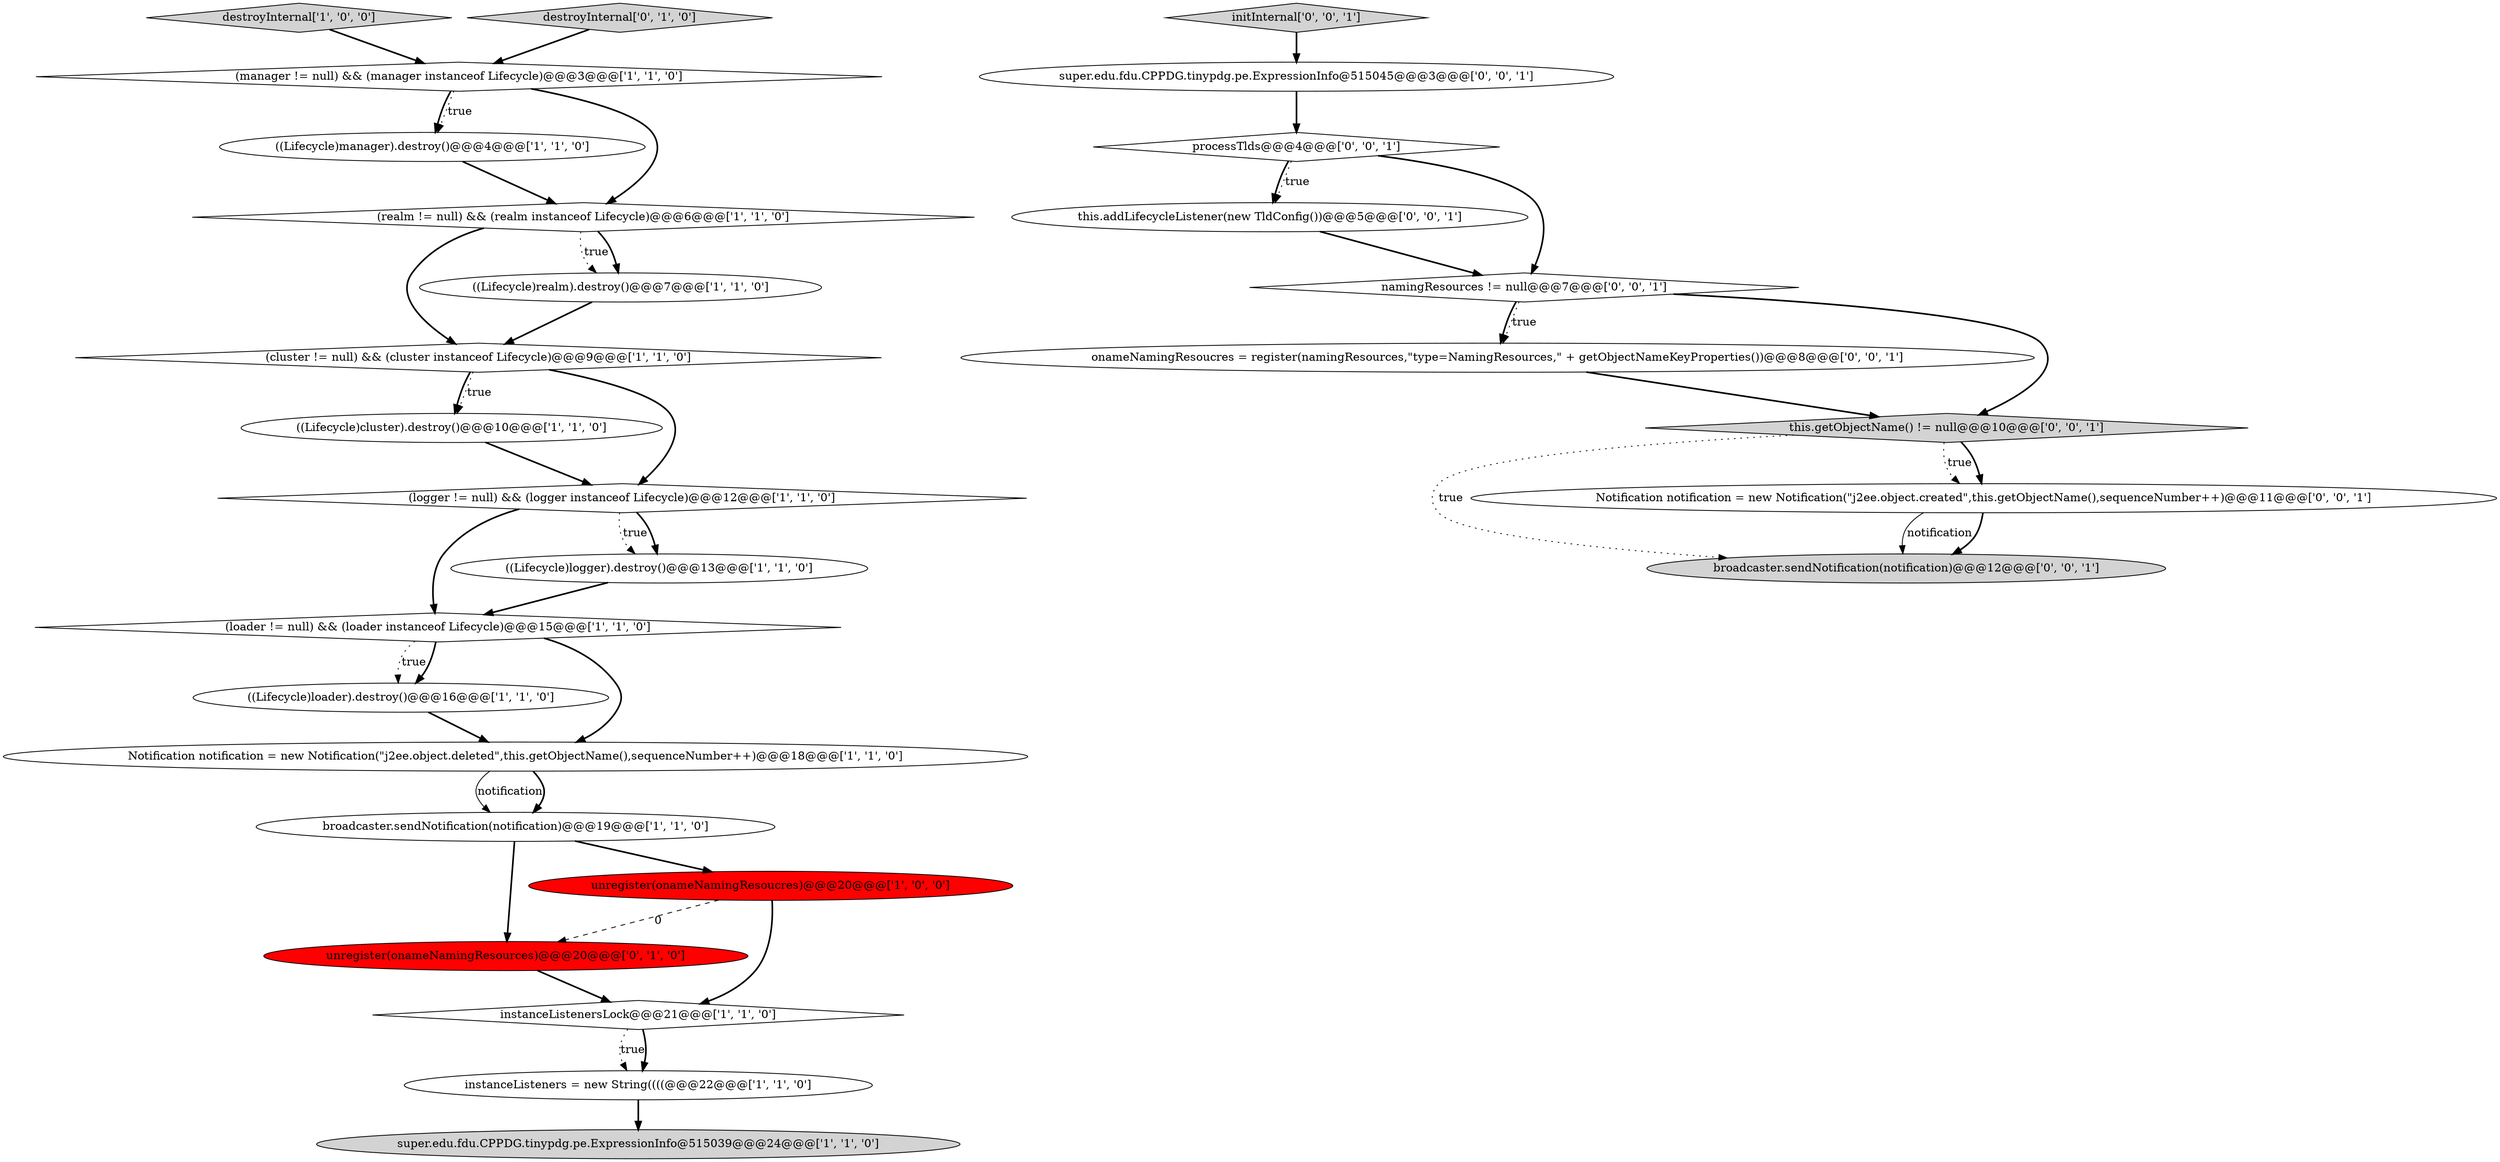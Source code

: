 digraph {
16 [style = filled, label = "(manager != null) && (manager instanceof Lifecycle)@@@3@@@['1', '1', '0']", fillcolor = white, shape = diamond image = "AAA0AAABBB1BBB"];
18 [style = filled, label = "unregister(onameNamingResources)@@@20@@@['0', '1', '0']", fillcolor = red, shape = ellipse image = "AAA1AAABBB2BBB"];
2 [style = filled, label = "super.edu.fdu.CPPDG.tinypdg.pe.ExpressionInfo@515039@@@24@@@['1', '1', '0']", fillcolor = lightgray, shape = ellipse image = "AAA0AAABBB1BBB"];
13 [style = filled, label = "broadcaster.sendNotification(notification)@@@19@@@['1', '1', '0']", fillcolor = white, shape = ellipse image = "AAA0AAABBB1BBB"];
23 [style = filled, label = "initInternal['0', '0', '1']", fillcolor = lightgray, shape = diamond image = "AAA0AAABBB3BBB"];
10 [style = filled, label = "((Lifecycle)loader).destroy()@@@16@@@['1', '1', '0']", fillcolor = white, shape = ellipse image = "AAA0AAABBB1BBB"];
6 [style = filled, label = "(cluster != null) && (cluster instanceof Lifecycle)@@@9@@@['1', '1', '0']", fillcolor = white, shape = diamond image = "AAA0AAABBB1BBB"];
8 [style = filled, label = "Notification notification = new Notification(\"j2ee.object.deleted\",this.getObjectName(),sequenceNumber++)@@@18@@@['1', '1', '0']", fillcolor = white, shape = ellipse image = "AAA0AAABBB1BBB"];
15 [style = filled, label = "((Lifecycle)manager).destroy()@@@4@@@['1', '1', '0']", fillcolor = white, shape = ellipse image = "AAA0AAABBB1BBB"];
20 [style = filled, label = "broadcaster.sendNotification(notification)@@@12@@@['0', '0', '1']", fillcolor = lightgray, shape = ellipse image = "AAA0AAABBB3BBB"];
14 [style = filled, label = "((Lifecycle)cluster).destroy()@@@10@@@['1', '1', '0']", fillcolor = white, shape = ellipse image = "AAA0AAABBB1BBB"];
27 [style = filled, label = "super.edu.fdu.CPPDG.tinypdg.pe.ExpressionInfo@515045@@@3@@@['0', '0', '1']", fillcolor = white, shape = ellipse image = "AAA0AAABBB3BBB"];
7 [style = filled, label = "((Lifecycle)realm).destroy()@@@7@@@['1', '1', '0']", fillcolor = white, shape = ellipse image = "AAA0AAABBB1BBB"];
3 [style = filled, label = "(realm != null) && (realm instanceof Lifecycle)@@@6@@@['1', '1', '0']", fillcolor = white, shape = diamond image = "AAA0AAABBB1BBB"];
4 [style = filled, label = "unregister(onameNamingResoucres)@@@20@@@['1', '0', '0']", fillcolor = red, shape = ellipse image = "AAA1AAABBB1BBB"];
19 [style = filled, label = "this.addLifecycleListener(new TldConfig())@@@5@@@['0', '0', '1']", fillcolor = white, shape = ellipse image = "AAA0AAABBB3BBB"];
26 [style = filled, label = "onameNamingResoucres = register(namingResources,\"type=NamingResources,\" + getObjectNameKeyProperties())@@@8@@@['0', '0', '1']", fillcolor = white, shape = ellipse image = "AAA0AAABBB3BBB"];
5 [style = filled, label = "instanceListenersLock@@@21@@@['1', '1', '0']", fillcolor = white, shape = diamond image = "AAA0AAABBB1BBB"];
0 [style = filled, label = "(loader != null) && (loader instanceof Lifecycle)@@@15@@@['1', '1', '0']", fillcolor = white, shape = diamond image = "AAA0AAABBB1BBB"];
21 [style = filled, label = "this.getObjectName() != null@@@10@@@['0', '0', '1']", fillcolor = lightgray, shape = diamond image = "AAA0AAABBB3BBB"];
22 [style = filled, label = "Notification notification = new Notification(\"j2ee.object.created\",this.getObjectName(),sequenceNumber++)@@@11@@@['0', '0', '1']", fillcolor = white, shape = ellipse image = "AAA0AAABBB3BBB"];
11 [style = filled, label = "destroyInternal['1', '0', '0']", fillcolor = lightgray, shape = diamond image = "AAA0AAABBB1BBB"];
12 [style = filled, label = "((Lifecycle)logger).destroy()@@@13@@@['1', '1', '0']", fillcolor = white, shape = ellipse image = "AAA0AAABBB1BBB"];
24 [style = filled, label = "namingResources != null@@@7@@@['0', '0', '1']", fillcolor = white, shape = diamond image = "AAA0AAABBB3BBB"];
17 [style = filled, label = "destroyInternal['0', '1', '0']", fillcolor = lightgray, shape = diamond image = "AAA0AAABBB2BBB"];
1 [style = filled, label = "instanceListeners = new String((((@@@22@@@['1', '1', '0']", fillcolor = white, shape = ellipse image = "AAA0AAABBB1BBB"];
25 [style = filled, label = "processTlds@@@4@@@['0', '0', '1']", fillcolor = white, shape = diamond image = "AAA0AAABBB3BBB"];
9 [style = filled, label = "(logger != null) && (logger instanceof Lifecycle)@@@12@@@['1', '1', '0']", fillcolor = white, shape = diamond image = "AAA0AAABBB1BBB"];
16->3 [style = bold, label=""];
16->15 [style = bold, label=""];
11->16 [style = bold, label=""];
4->18 [style = dashed, label="0"];
9->12 [style = dotted, label="true"];
3->7 [style = dotted, label="true"];
21->20 [style = dotted, label="true"];
9->0 [style = bold, label=""];
23->27 [style = bold, label=""];
0->10 [style = dotted, label="true"];
5->1 [style = dotted, label="true"];
3->6 [style = bold, label=""];
21->22 [style = dotted, label="true"];
22->20 [style = solid, label="notification"];
15->3 [style = bold, label=""];
12->0 [style = bold, label=""];
19->24 [style = bold, label=""];
26->21 [style = bold, label=""];
6->14 [style = bold, label=""];
5->1 [style = bold, label=""];
25->24 [style = bold, label=""];
24->26 [style = bold, label=""];
6->14 [style = dotted, label="true"];
0->10 [style = bold, label=""];
10->8 [style = bold, label=""];
22->20 [style = bold, label=""];
3->7 [style = bold, label=""];
24->26 [style = dotted, label="true"];
24->21 [style = bold, label=""];
21->22 [style = bold, label=""];
18->5 [style = bold, label=""];
8->13 [style = solid, label="notification"];
7->6 [style = bold, label=""];
0->8 [style = bold, label=""];
25->19 [style = bold, label=""];
14->9 [style = bold, label=""];
1->2 [style = bold, label=""];
9->12 [style = bold, label=""];
13->18 [style = bold, label=""];
6->9 [style = bold, label=""];
25->19 [style = dotted, label="true"];
4->5 [style = bold, label=""];
27->25 [style = bold, label=""];
17->16 [style = bold, label=""];
8->13 [style = bold, label=""];
16->15 [style = dotted, label="true"];
13->4 [style = bold, label=""];
}

